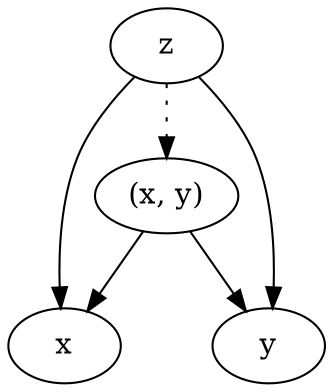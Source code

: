 digraph {
  P -> x;
  P -> y;
  P [label = "(x, y)"];
  z -> x;
  z -> y;
  z -> P [style="dotted"];
}
